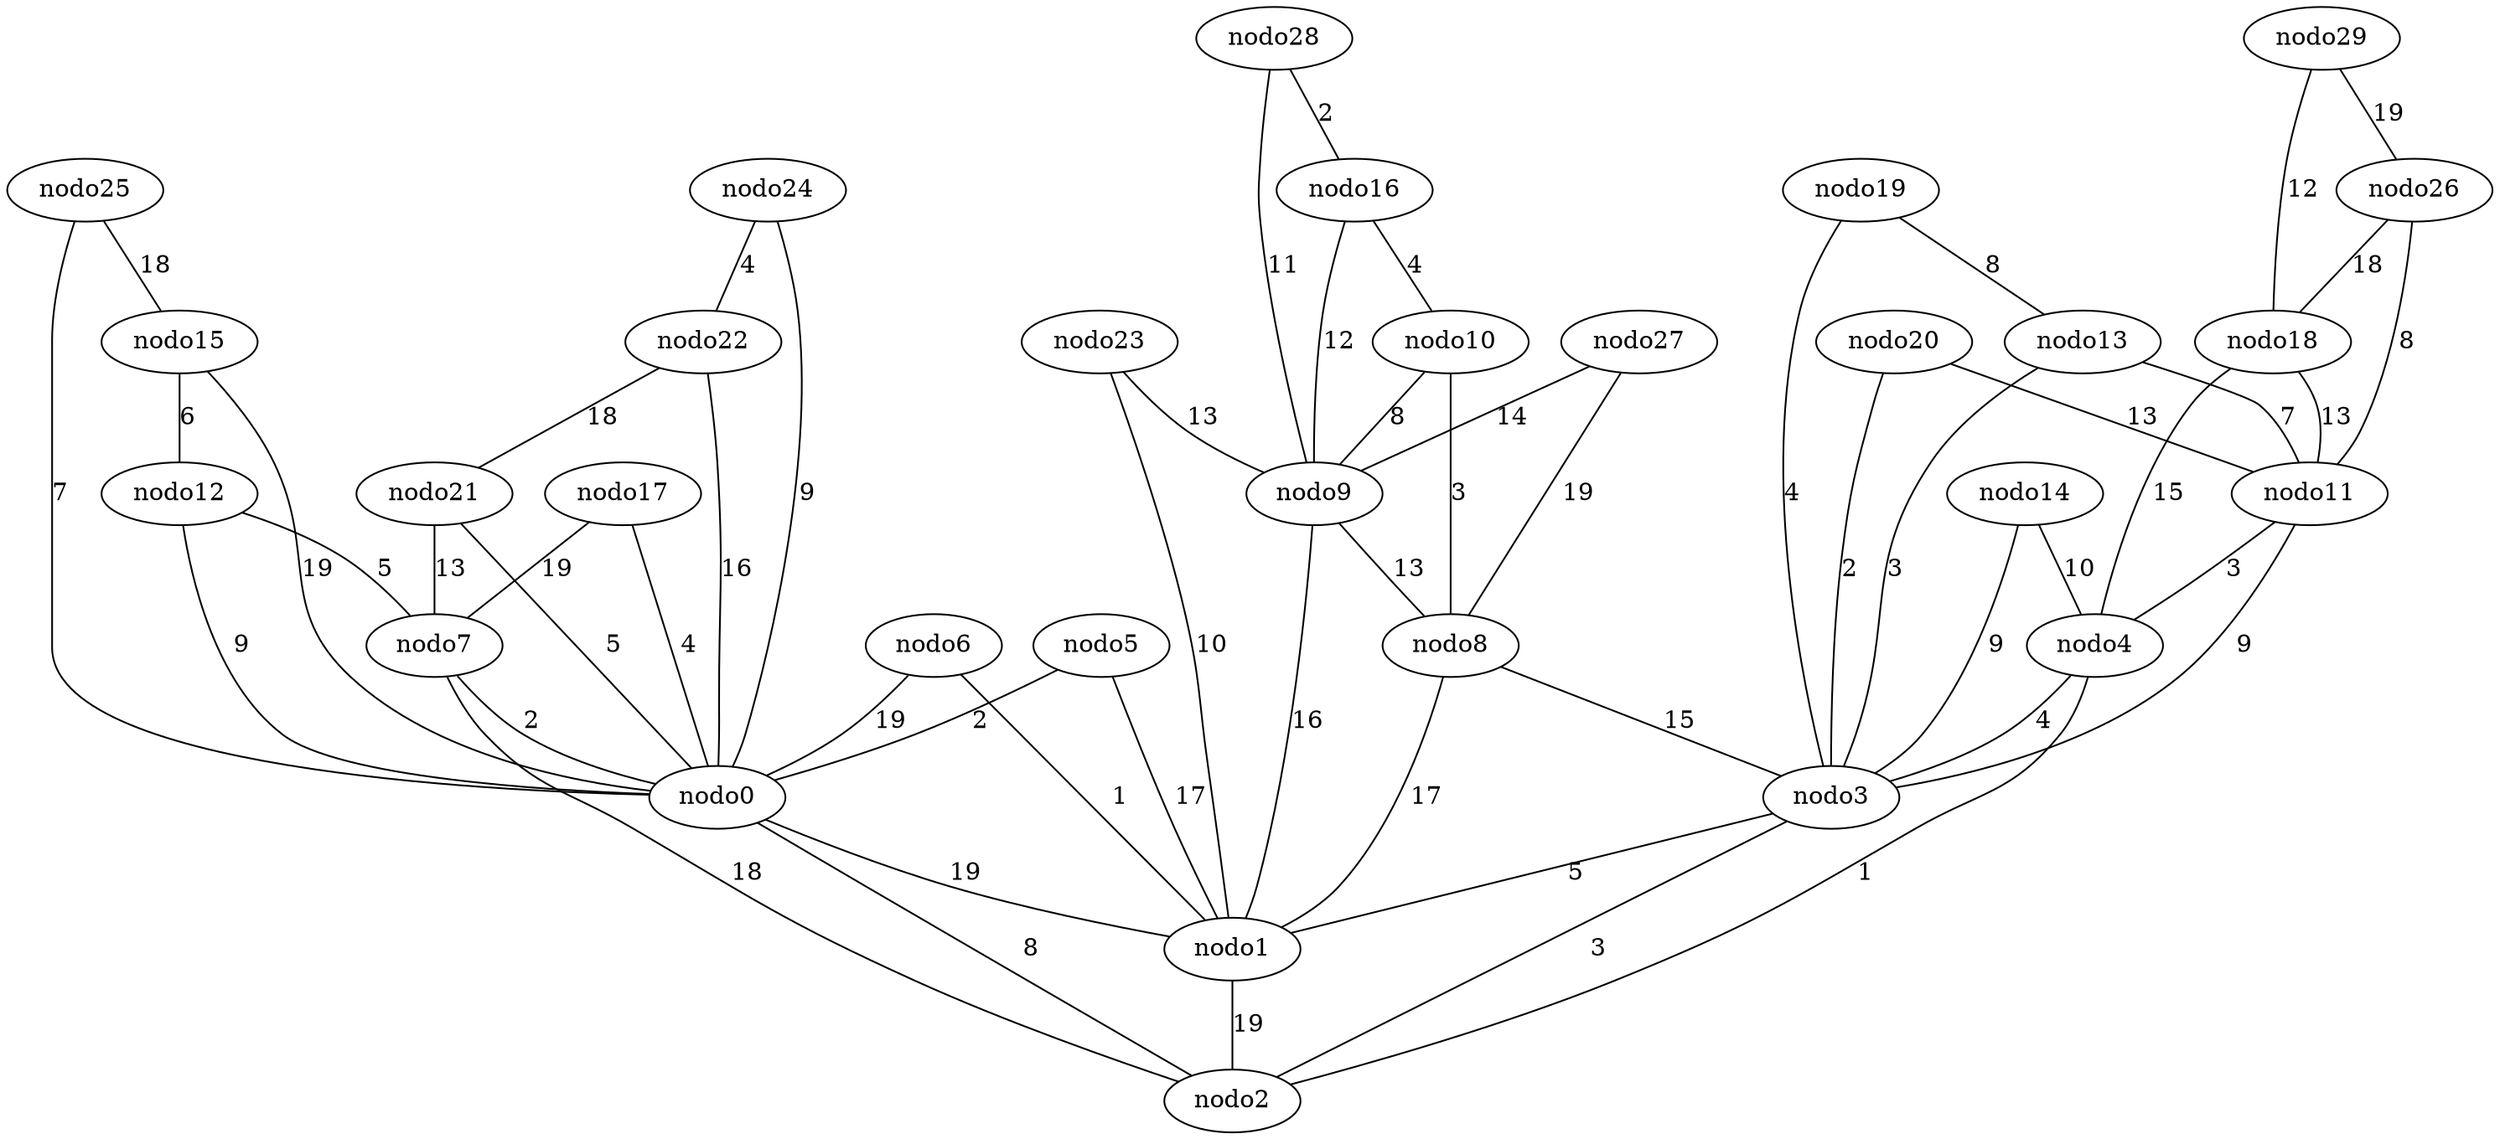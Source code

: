 graph X {
 0 [label="nodo0"];
 1 [label="nodo1"];
 2 [label="nodo2"];
 3 [label="nodo3"];
 4 [label="nodo4"];
 5 [label="nodo5"];
 6 [label="nodo6"];
 7 [label="nodo7"];
 8 [label="nodo8"];
 9 [label="nodo9"];
 10 [label="nodo10"];
 11 [label="nodo11"];
 12 [label="nodo12"];
 13 [label="nodo13"];
 14 [label="nodo14"];
 15 [label="nodo15"];
 16 [label="nodo16"];
 17 [label="nodo17"];
 18 [label="nodo18"];
 19 [label="nodo19"];
 20 [label="nodo20"];
 21 [label="nodo21"];
 22 [label="nodo22"];
 23 [label="nodo23"];
 24 [label="nodo24"];
 25 [label="nodo25"];
 26 [label="nodo26"];
 27 [label="nodo27"];
 28 [label="nodo28"];
 29 [label="nodo29"];
  0 -- 1  [label="19"];
  1 -- 2  [label="19"];
  2 -- 0  [label="8"];
  3 -- 1  [label="5"];
  3 -- 2  [label="3"];
  4 -- 3  [label="4"];
  4 -- 2  [label="1"];
  5 -- 0  [label="2"];
  5 -- 1  [label="17"];
  6 -- 0  [label="19"];
  6 -- 1  [label="1"];
  7 -- 2  [label="18"];
  7 -- 0  [label="2"];
  8 -- 3  [label="15"];
  8 -- 1  [label="17"];
  9 -- 8  [label="13"];
  9 -- 1  [label="16"];
  10 -- 9  [label="8"];
  10 -- 8  [label="3"];
  11 -- 4  [label="3"];
  11 -- 3  [label="9"];
  12 -- 7  [label="5"];
  12 -- 0  [label="9"];
  13 -- 11  [label="7"];
  13 -- 3  [label="3"];
  14 -- 4  [label="10"];
  14 -- 3  [label="9"];
  15 -- 12  [label="6"];
  15 -- 0  [label="19"];
  16 -- 10  [label="4"];
  16 -- 9  [label="12"];
  17 -- 7  [label="19"];
  17 -- 0  [label="4"];
  18 -- 11  [label="13"];
  18 -- 4  [label="15"];
  19 -- 13  [label="8"];
  19 -- 3  [label="4"];
  20 -- 11  [label="13"];
  20 -- 3  [label="2"];
  21 -- 7  [label="13"];
  21 -- 0  [label="5"];
  22 -- 21  [label="18"];
  22 -- 0  [label="16"];
  23 -- 9  [label="13"];
  23 -- 1  [label="10"];
  24 -- 22  [label="4"];
  24 -- 0  [label="9"];
  25 -- 15  [label="18"];
  25 -- 0  [label="7"];
  26 -- 18  [label="18"];
  26 -- 11  [label="8"];
  27 -- 9  [label="14"];
  27 -- 8  [label="19"];
  28 -- 16  [label="2"];
  28 -- 9  [label="11"];
  29 -- 26  [label="19"];
  29 -- 18  [label="12"];
}
